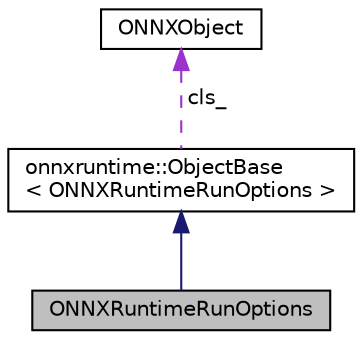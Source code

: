 digraph "ONNXRuntimeRunOptions"
{
  edge [fontname="Helvetica",fontsize="10",labelfontname="Helvetica",labelfontsize="10"];
  node [fontname="Helvetica",fontsize="10",shape=record];
  Node2 [label="ONNXRuntimeRunOptions",height=0.2,width=0.4,color="black", fillcolor="grey75", style="filled", fontcolor="black"];
  Node3 -> Node2 [dir="back",color="midnightblue",fontsize="10",style="solid",fontname="Helvetica"];
  Node3 [label="onnxruntime::ObjectBase\l\< ONNXRuntimeRunOptions \>",height=0.2,width=0.4,color="black", fillcolor="white", style="filled",URL="$classonnxruntime_1_1ObjectBase.html"];
  Node4 -> Node3 [dir="back",color="darkorchid3",fontsize="10",style="dashed",label=" cls_" ,fontname="Helvetica"];
  Node4 [label="ONNXObject",height=0.2,width=0.4,color="black", fillcolor="white", style="filled",URL="$structONNXObject.html"];
}
